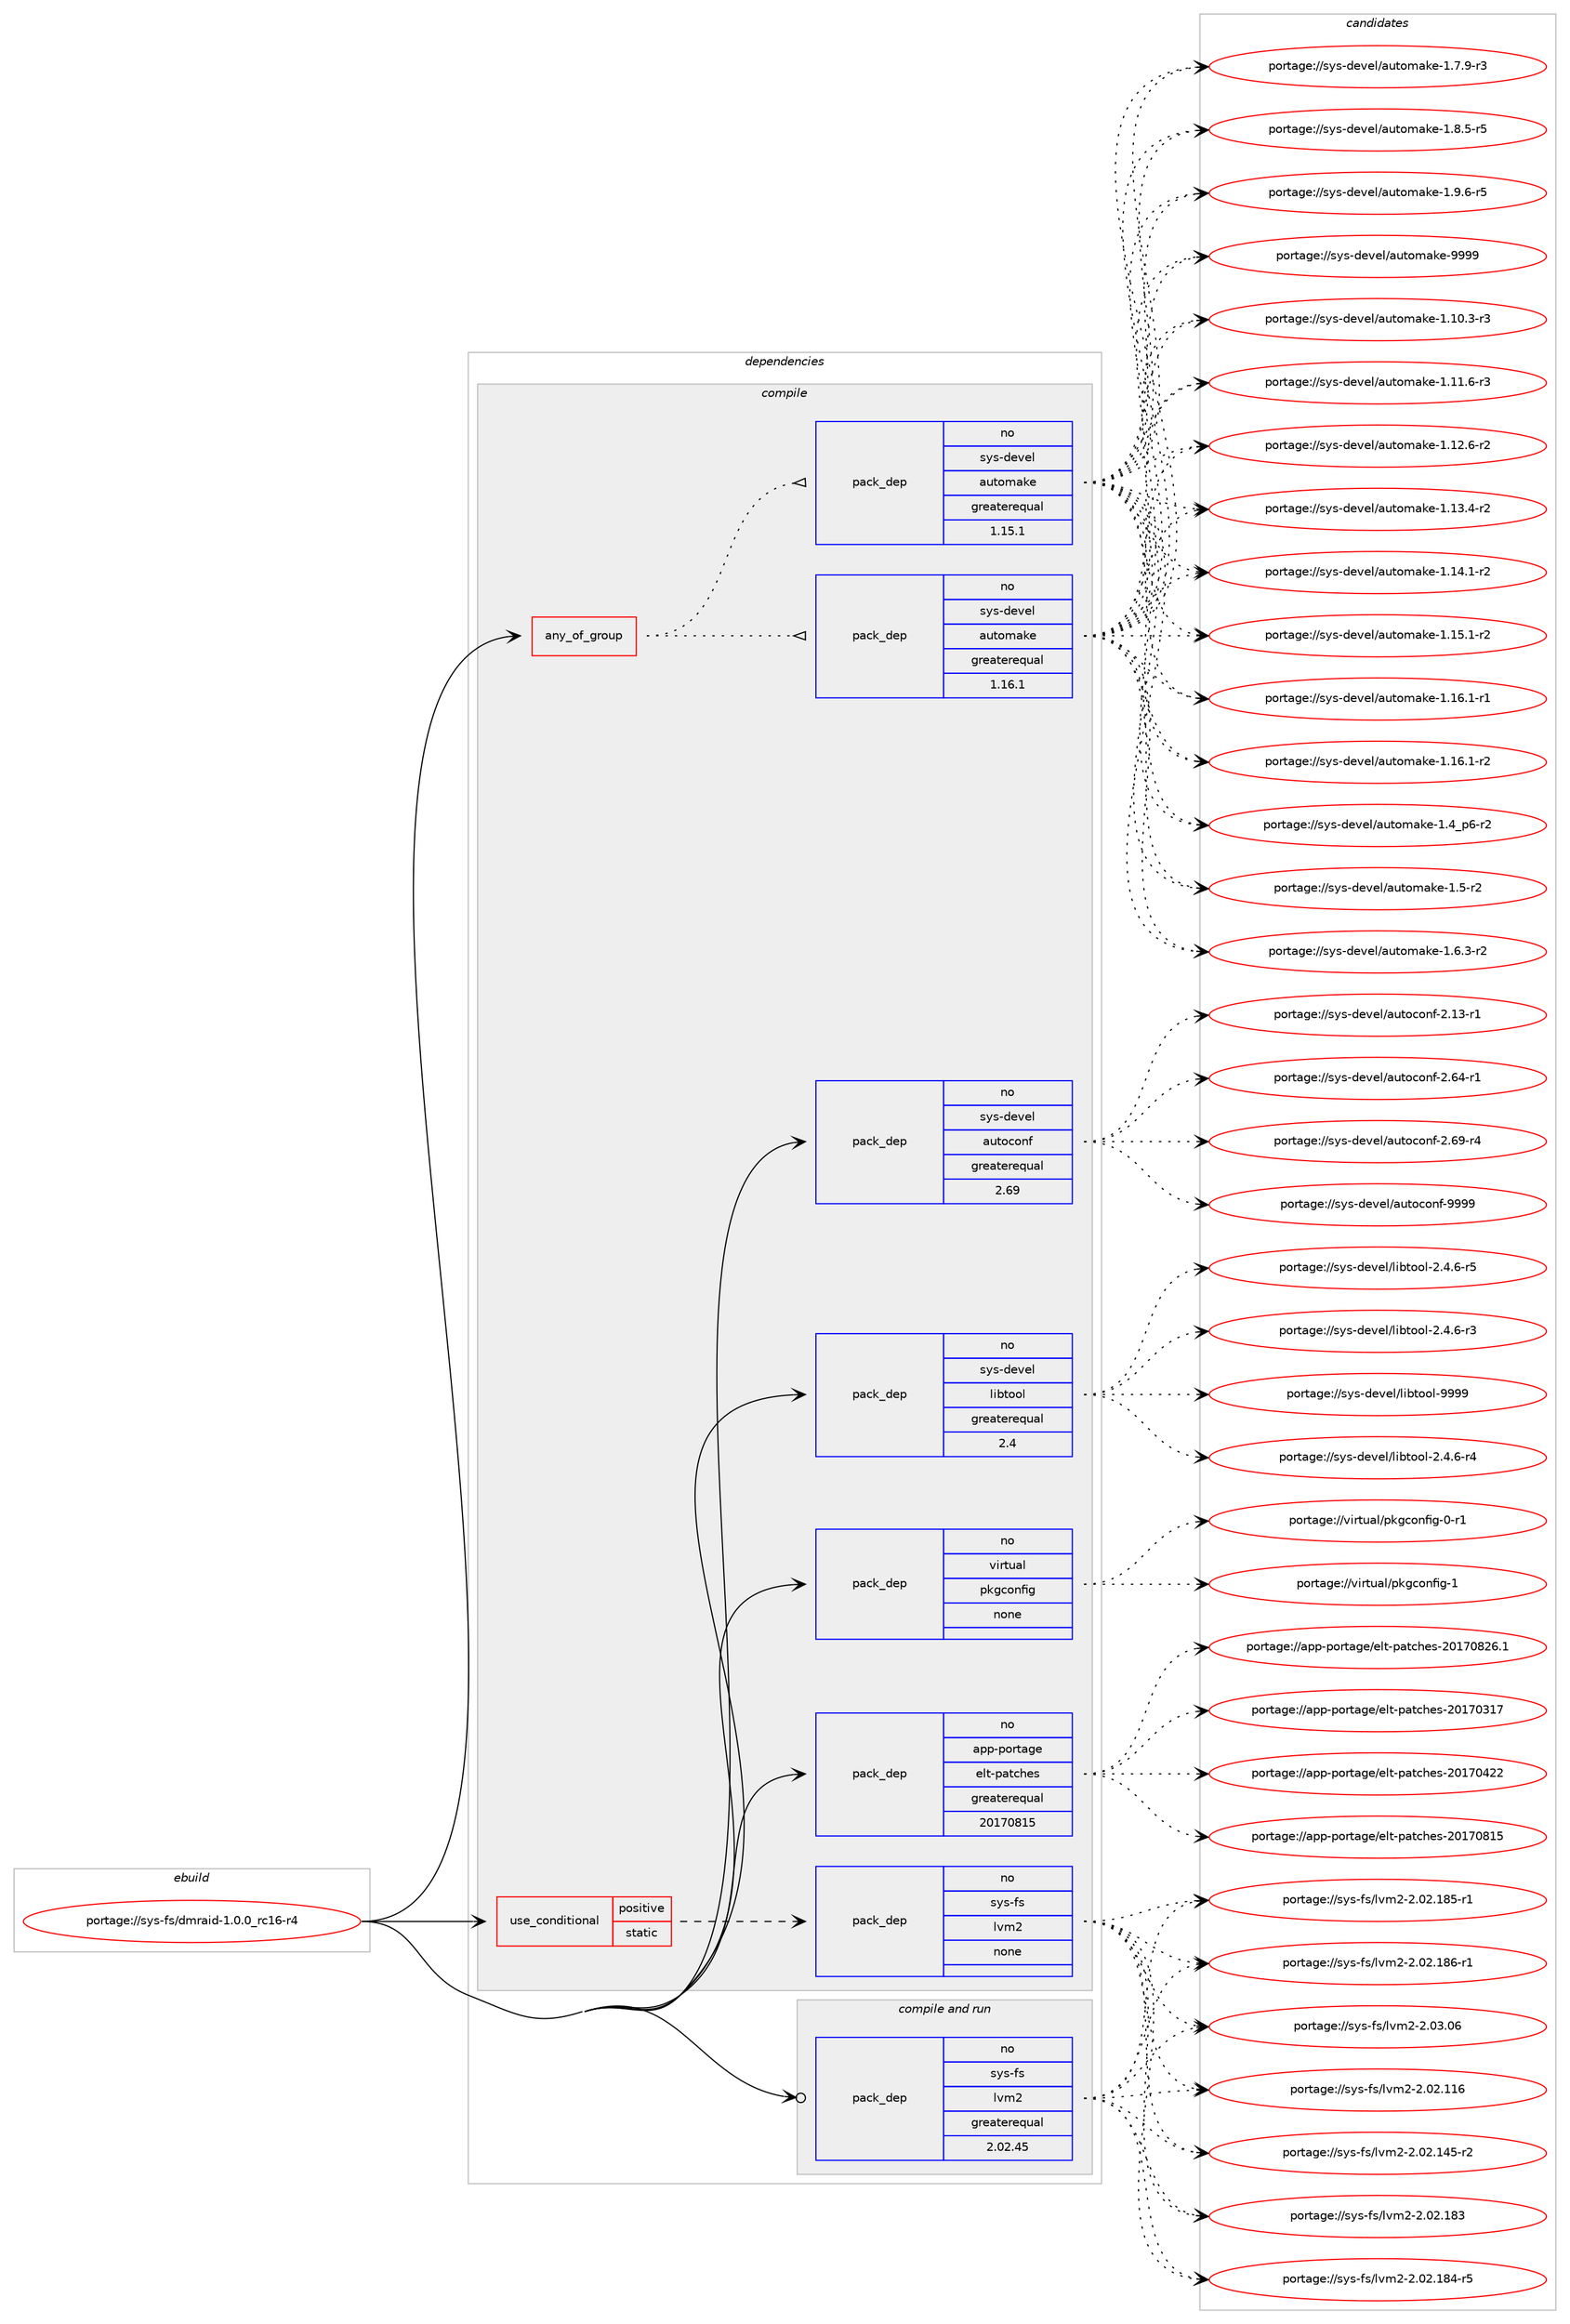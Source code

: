 digraph prolog {

# *************
# Graph options
# *************

newrank=true;
concentrate=true;
compound=true;
graph [rankdir=LR,fontname=Helvetica,fontsize=10,ranksep=1.5];#, ranksep=2.5, nodesep=0.2];
edge  [arrowhead=vee];
node  [fontname=Helvetica,fontsize=10];

# **********
# The ebuild
# **********

subgraph cluster_leftcol {
color=gray;
rank=same;
label=<<i>ebuild</i>>;
id [label="portage://sys-fs/dmraid-1.0.0_rc16-r4", color=red, width=4, href="../sys-fs/dmraid-1.0.0_rc16-r4.svg"];
}

# ****************
# The dependencies
# ****************

subgraph cluster_midcol {
color=gray;
label=<<i>dependencies</i>>;
subgraph cluster_compile {
fillcolor="#eeeeee";
style=filled;
label=<<i>compile</i>>;
subgraph any6881 {
dependency425173 [label=<<TABLE BORDER="0" CELLBORDER="1" CELLSPACING="0" CELLPADDING="4"><TR><TD CELLPADDING="10">any_of_group</TD></TR></TABLE>>, shape=none, color=red];subgraph pack315128 {
dependency425174 [label=<<TABLE BORDER="0" CELLBORDER="1" CELLSPACING="0" CELLPADDING="4" WIDTH="220"><TR><TD ROWSPAN="6" CELLPADDING="30">pack_dep</TD></TR><TR><TD WIDTH="110">no</TD></TR><TR><TD>sys-devel</TD></TR><TR><TD>automake</TD></TR><TR><TD>greaterequal</TD></TR><TR><TD>1.16.1</TD></TR></TABLE>>, shape=none, color=blue];
}
dependency425173:e -> dependency425174:w [weight=20,style="dotted",arrowhead="oinv"];
subgraph pack315129 {
dependency425175 [label=<<TABLE BORDER="0" CELLBORDER="1" CELLSPACING="0" CELLPADDING="4" WIDTH="220"><TR><TD ROWSPAN="6" CELLPADDING="30">pack_dep</TD></TR><TR><TD WIDTH="110">no</TD></TR><TR><TD>sys-devel</TD></TR><TR><TD>automake</TD></TR><TR><TD>greaterequal</TD></TR><TR><TD>1.15.1</TD></TR></TABLE>>, shape=none, color=blue];
}
dependency425173:e -> dependency425175:w [weight=20,style="dotted",arrowhead="oinv"];
}
id:e -> dependency425173:w [weight=20,style="solid",arrowhead="vee"];
subgraph cond102929 {
dependency425176 [label=<<TABLE BORDER="0" CELLBORDER="1" CELLSPACING="0" CELLPADDING="4"><TR><TD ROWSPAN="3" CELLPADDING="10">use_conditional</TD></TR><TR><TD>positive</TD></TR><TR><TD>static</TD></TR></TABLE>>, shape=none, color=red];
subgraph pack315130 {
dependency425177 [label=<<TABLE BORDER="0" CELLBORDER="1" CELLSPACING="0" CELLPADDING="4" WIDTH="220"><TR><TD ROWSPAN="6" CELLPADDING="30">pack_dep</TD></TR><TR><TD WIDTH="110">no</TD></TR><TR><TD>sys-fs</TD></TR><TR><TD>lvm2</TD></TR><TR><TD>none</TD></TR><TR><TD></TD></TR></TABLE>>, shape=none, color=blue];
}
dependency425176:e -> dependency425177:w [weight=20,style="dashed",arrowhead="vee"];
}
id:e -> dependency425176:w [weight=20,style="solid",arrowhead="vee"];
subgraph pack315131 {
dependency425178 [label=<<TABLE BORDER="0" CELLBORDER="1" CELLSPACING="0" CELLPADDING="4" WIDTH="220"><TR><TD ROWSPAN="6" CELLPADDING="30">pack_dep</TD></TR><TR><TD WIDTH="110">no</TD></TR><TR><TD>app-portage</TD></TR><TR><TD>elt-patches</TD></TR><TR><TD>greaterequal</TD></TR><TR><TD>20170815</TD></TR></TABLE>>, shape=none, color=blue];
}
id:e -> dependency425178:w [weight=20,style="solid",arrowhead="vee"];
subgraph pack315132 {
dependency425179 [label=<<TABLE BORDER="0" CELLBORDER="1" CELLSPACING="0" CELLPADDING="4" WIDTH="220"><TR><TD ROWSPAN="6" CELLPADDING="30">pack_dep</TD></TR><TR><TD WIDTH="110">no</TD></TR><TR><TD>sys-devel</TD></TR><TR><TD>autoconf</TD></TR><TR><TD>greaterequal</TD></TR><TR><TD>2.69</TD></TR></TABLE>>, shape=none, color=blue];
}
id:e -> dependency425179:w [weight=20,style="solid",arrowhead="vee"];
subgraph pack315133 {
dependency425180 [label=<<TABLE BORDER="0" CELLBORDER="1" CELLSPACING="0" CELLPADDING="4" WIDTH="220"><TR><TD ROWSPAN="6" CELLPADDING="30">pack_dep</TD></TR><TR><TD WIDTH="110">no</TD></TR><TR><TD>sys-devel</TD></TR><TR><TD>libtool</TD></TR><TR><TD>greaterequal</TD></TR><TR><TD>2.4</TD></TR></TABLE>>, shape=none, color=blue];
}
id:e -> dependency425180:w [weight=20,style="solid",arrowhead="vee"];
subgraph pack315134 {
dependency425181 [label=<<TABLE BORDER="0" CELLBORDER="1" CELLSPACING="0" CELLPADDING="4" WIDTH="220"><TR><TD ROWSPAN="6" CELLPADDING="30">pack_dep</TD></TR><TR><TD WIDTH="110">no</TD></TR><TR><TD>virtual</TD></TR><TR><TD>pkgconfig</TD></TR><TR><TD>none</TD></TR><TR><TD></TD></TR></TABLE>>, shape=none, color=blue];
}
id:e -> dependency425181:w [weight=20,style="solid",arrowhead="vee"];
}
subgraph cluster_compileandrun {
fillcolor="#eeeeee";
style=filled;
label=<<i>compile and run</i>>;
subgraph pack315135 {
dependency425182 [label=<<TABLE BORDER="0" CELLBORDER="1" CELLSPACING="0" CELLPADDING="4" WIDTH="220"><TR><TD ROWSPAN="6" CELLPADDING="30">pack_dep</TD></TR><TR><TD WIDTH="110">no</TD></TR><TR><TD>sys-fs</TD></TR><TR><TD>lvm2</TD></TR><TR><TD>greaterequal</TD></TR><TR><TD>2.02.45</TD></TR></TABLE>>, shape=none, color=blue];
}
id:e -> dependency425182:w [weight=20,style="solid",arrowhead="odotvee"];
}
subgraph cluster_run {
fillcolor="#eeeeee";
style=filled;
label=<<i>run</i>>;
}
}

# **************
# The candidates
# **************

subgraph cluster_choices {
rank=same;
color=gray;
label=<<i>candidates</i>>;

subgraph choice315128 {
color=black;
nodesep=1;
choiceportage11512111545100101118101108479711711611110997107101454946494846514511451 [label="portage://sys-devel/automake-1.10.3-r3", color=red, width=4,href="../sys-devel/automake-1.10.3-r3.svg"];
choiceportage11512111545100101118101108479711711611110997107101454946494946544511451 [label="portage://sys-devel/automake-1.11.6-r3", color=red, width=4,href="../sys-devel/automake-1.11.6-r3.svg"];
choiceportage11512111545100101118101108479711711611110997107101454946495046544511450 [label="portage://sys-devel/automake-1.12.6-r2", color=red, width=4,href="../sys-devel/automake-1.12.6-r2.svg"];
choiceportage11512111545100101118101108479711711611110997107101454946495146524511450 [label="portage://sys-devel/automake-1.13.4-r2", color=red, width=4,href="../sys-devel/automake-1.13.4-r2.svg"];
choiceportage11512111545100101118101108479711711611110997107101454946495246494511450 [label="portage://sys-devel/automake-1.14.1-r2", color=red, width=4,href="../sys-devel/automake-1.14.1-r2.svg"];
choiceportage11512111545100101118101108479711711611110997107101454946495346494511450 [label="portage://sys-devel/automake-1.15.1-r2", color=red, width=4,href="../sys-devel/automake-1.15.1-r2.svg"];
choiceportage11512111545100101118101108479711711611110997107101454946495446494511449 [label="portage://sys-devel/automake-1.16.1-r1", color=red, width=4,href="../sys-devel/automake-1.16.1-r1.svg"];
choiceportage11512111545100101118101108479711711611110997107101454946495446494511450 [label="portage://sys-devel/automake-1.16.1-r2", color=red, width=4,href="../sys-devel/automake-1.16.1-r2.svg"];
choiceportage115121115451001011181011084797117116111109971071014549465295112544511450 [label="portage://sys-devel/automake-1.4_p6-r2", color=red, width=4,href="../sys-devel/automake-1.4_p6-r2.svg"];
choiceportage11512111545100101118101108479711711611110997107101454946534511450 [label="portage://sys-devel/automake-1.5-r2", color=red, width=4,href="../sys-devel/automake-1.5-r2.svg"];
choiceportage115121115451001011181011084797117116111109971071014549465446514511450 [label="portage://sys-devel/automake-1.6.3-r2", color=red, width=4,href="../sys-devel/automake-1.6.3-r2.svg"];
choiceportage115121115451001011181011084797117116111109971071014549465546574511451 [label="portage://sys-devel/automake-1.7.9-r3", color=red, width=4,href="../sys-devel/automake-1.7.9-r3.svg"];
choiceportage115121115451001011181011084797117116111109971071014549465646534511453 [label="portage://sys-devel/automake-1.8.5-r5", color=red, width=4,href="../sys-devel/automake-1.8.5-r5.svg"];
choiceportage115121115451001011181011084797117116111109971071014549465746544511453 [label="portage://sys-devel/automake-1.9.6-r5", color=red, width=4,href="../sys-devel/automake-1.9.6-r5.svg"];
choiceportage115121115451001011181011084797117116111109971071014557575757 [label="portage://sys-devel/automake-9999", color=red, width=4,href="../sys-devel/automake-9999.svg"];
dependency425174:e -> choiceportage11512111545100101118101108479711711611110997107101454946494846514511451:w [style=dotted,weight="100"];
dependency425174:e -> choiceportage11512111545100101118101108479711711611110997107101454946494946544511451:w [style=dotted,weight="100"];
dependency425174:e -> choiceportage11512111545100101118101108479711711611110997107101454946495046544511450:w [style=dotted,weight="100"];
dependency425174:e -> choiceportage11512111545100101118101108479711711611110997107101454946495146524511450:w [style=dotted,weight="100"];
dependency425174:e -> choiceportage11512111545100101118101108479711711611110997107101454946495246494511450:w [style=dotted,weight="100"];
dependency425174:e -> choiceportage11512111545100101118101108479711711611110997107101454946495346494511450:w [style=dotted,weight="100"];
dependency425174:e -> choiceportage11512111545100101118101108479711711611110997107101454946495446494511449:w [style=dotted,weight="100"];
dependency425174:e -> choiceportage11512111545100101118101108479711711611110997107101454946495446494511450:w [style=dotted,weight="100"];
dependency425174:e -> choiceportage115121115451001011181011084797117116111109971071014549465295112544511450:w [style=dotted,weight="100"];
dependency425174:e -> choiceportage11512111545100101118101108479711711611110997107101454946534511450:w [style=dotted,weight="100"];
dependency425174:e -> choiceportage115121115451001011181011084797117116111109971071014549465446514511450:w [style=dotted,weight="100"];
dependency425174:e -> choiceportage115121115451001011181011084797117116111109971071014549465546574511451:w [style=dotted,weight="100"];
dependency425174:e -> choiceportage115121115451001011181011084797117116111109971071014549465646534511453:w [style=dotted,weight="100"];
dependency425174:e -> choiceportage115121115451001011181011084797117116111109971071014549465746544511453:w [style=dotted,weight="100"];
dependency425174:e -> choiceportage115121115451001011181011084797117116111109971071014557575757:w [style=dotted,weight="100"];
}
subgraph choice315129 {
color=black;
nodesep=1;
choiceportage11512111545100101118101108479711711611110997107101454946494846514511451 [label="portage://sys-devel/automake-1.10.3-r3", color=red, width=4,href="../sys-devel/automake-1.10.3-r3.svg"];
choiceportage11512111545100101118101108479711711611110997107101454946494946544511451 [label="portage://sys-devel/automake-1.11.6-r3", color=red, width=4,href="../sys-devel/automake-1.11.6-r3.svg"];
choiceportage11512111545100101118101108479711711611110997107101454946495046544511450 [label="portage://sys-devel/automake-1.12.6-r2", color=red, width=4,href="../sys-devel/automake-1.12.6-r2.svg"];
choiceportage11512111545100101118101108479711711611110997107101454946495146524511450 [label="portage://sys-devel/automake-1.13.4-r2", color=red, width=4,href="../sys-devel/automake-1.13.4-r2.svg"];
choiceportage11512111545100101118101108479711711611110997107101454946495246494511450 [label="portage://sys-devel/automake-1.14.1-r2", color=red, width=4,href="../sys-devel/automake-1.14.1-r2.svg"];
choiceportage11512111545100101118101108479711711611110997107101454946495346494511450 [label="portage://sys-devel/automake-1.15.1-r2", color=red, width=4,href="../sys-devel/automake-1.15.1-r2.svg"];
choiceportage11512111545100101118101108479711711611110997107101454946495446494511449 [label="portage://sys-devel/automake-1.16.1-r1", color=red, width=4,href="../sys-devel/automake-1.16.1-r1.svg"];
choiceportage11512111545100101118101108479711711611110997107101454946495446494511450 [label="portage://sys-devel/automake-1.16.1-r2", color=red, width=4,href="../sys-devel/automake-1.16.1-r2.svg"];
choiceportage115121115451001011181011084797117116111109971071014549465295112544511450 [label="portage://sys-devel/automake-1.4_p6-r2", color=red, width=4,href="../sys-devel/automake-1.4_p6-r2.svg"];
choiceportage11512111545100101118101108479711711611110997107101454946534511450 [label="portage://sys-devel/automake-1.5-r2", color=red, width=4,href="../sys-devel/automake-1.5-r2.svg"];
choiceportage115121115451001011181011084797117116111109971071014549465446514511450 [label="portage://sys-devel/automake-1.6.3-r2", color=red, width=4,href="../sys-devel/automake-1.6.3-r2.svg"];
choiceportage115121115451001011181011084797117116111109971071014549465546574511451 [label="portage://sys-devel/automake-1.7.9-r3", color=red, width=4,href="../sys-devel/automake-1.7.9-r3.svg"];
choiceportage115121115451001011181011084797117116111109971071014549465646534511453 [label="portage://sys-devel/automake-1.8.5-r5", color=red, width=4,href="../sys-devel/automake-1.8.5-r5.svg"];
choiceportage115121115451001011181011084797117116111109971071014549465746544511453 [label="portage://sys-devel/automake-1.9.6-r5", color=red, width=4,href="../sys-devel/automake-1.9.6-r5.svg"];
choiceportage115121115451001011181011084797117116111109971071014557575757 [label="portage://sys-devel/automake-9999", color=red, width=4,href="../sys-devel/automake-9999.svg"];
dependency425175:e -> choiceportage11512111545100101118101108479711711611110997107101454946494846514511451:w [style=dotted,weight="100"];
dependency425175:e -> choiceportage11512111545100101118101108479711711611110997107101454946494946544511451:w [style=dotted,weight="100"];
dependency425175:e -> choiceportage11512111545100101118101108479711711611110997107101454946495046544511450:w [style=dotted,weight="100"];
dependency425175:e -> choiceportage11512111545100101118101108479711711611110997107101454946495146524511450:w [style=dotted,weight="100"];
dependency425175:e -> choiceportage11512111545100101118101108479711711611110997107101454946495246494511450:w [style=dotted,weight="100"];
dependency425175:e -> choiceportage11512111545100101118101108479711711611110997107101454946495346494511450:w [style=dotted,weight="100"];
dependency425175:e -> choiceportage11512111545100101118101108479711711611110997107101454946495446494511449:w [style=dotted,weight="100"];
dependency425175:e -> choiceportage11512111545100101118101108479711711611110997107101454946495446494511450:w [style=dotted,weight="100"];
dependency425175:e -> choiceportage115121115451001011181011084797117116111109971071014549465295112544511450:w [style=dotted,weight="100"];
dependency425175:e -> choiceportage11512111545100101118101108479711711611110997107101454946534511450:w [style=dotted,weight="100"];
dependency425175:e -> choiceportage115121115451001011181011084797117116111109971071014549465446514511450:w [style=dotted,weight="100"];
dependency425175:e -> choiceportage115121115451001011181011084797117116111109971071014549465546574511451:w [style=dotted,weight="100"];
dependency425175:e -> choiceportage115121115451001011181011084797117116111109971071014549465646534511453:w [style=dotted,weight="100"];
dependency425175:e -> choiceportage115121115451001011181011084797117116111109971071014549465746544511453:w [style=dotted,weight="100"];
dependency425175:e -> choiceportage115121115451001011181011084797117116111109971071014557575757:w [style=dotted,weight="100"];
}
subgraph choice315130 {
color=black;
nodesep=1;
choiceportage115121115451021154710811810950455046485046494954 [label="portage://sys-fs/lvm2-2.02.116", color=red, width=4,href="../sys-fs/lvm2-2.02.116.svg"];
choiceportage1151211154510211547108118109504550464850464952534511450 [label="portage://sys-fs/lvm2-2.02.145-r2", color=red, width=4,href="../sys-fs/lvm2-2.02.145-r2.svg"];
choiceportage115121115451021154710811810950455046485046495651 [label="portage://sys-fs/lvm2-2.02.183", color=red, width=4,href="../sys-fs/lvm2-2.02.183.svg"];
choiceportage1151211154510211547108118109504550464850464956524511453 [label="portage://sys-fs/lvm2-2.02.184-r5", color=red, width=4,href="../sys-fs/lvm2-2.02.184-r5.svg"];
choiceportage1151211154510211547108118109504550464850464956534511449 [label="portage://sys-fs/lvm2-2.02.185-r1", color=red, width=4,href="../sys-fs/lvm2-2.02.185-r1.svg"];
choiceportage1151211154510211547108118109504550464850464956544511449 [label="portage://sys-fs/lvm2-2.02.186-r1", color=red, width=4,href="../sys-fs/lvm2-2.02.186-r1.svg"];
choiceportage1151211154510211547108118109504550464851464854 [label="portage://sys-fs/lvm2-2.03.06", color=red, width=4,href="../sys-fs/lvm2-2.03.06.svg"];
dependency425177:e -> choiceportage115121115451021154710811810950455046485046494954:w [style=dotted,weight="100"];
dependency425177:e -> choiceportage1151211154510211547108118109504550464850464952534511450:w [style=dotted,weight="100"];
dependency425177:e -> choiceportage115121115451021154710811810950455046485046495651:w [style=dotted,weight="100"];
dependency425177:e -> choiceportage1151211154510211547108118109504550464850464956524511453:w [style=dotted,weight="100"];
dependency425177:e -> choiceportage1151211154510211547108118109504550464850464956534511449:w [style=dotted,weight="100"];
dependency425177:e -> choiceportage1151211154510211547108118109504550464850464956544511449:w [style=dotted,weight="100"];
dependency425177:e -> choiceportage1151211154510211547108118109504550464851464854:w [style=dotted,weight="100"];
}
subgraph choice315131 {
color=black;
nodesep=1;
choiceportage97112112451121111141169710310147101108116451129711699104101115455048495548514955 [label="portage://app-portage/elt-patches-20170317", color=red, width=4,href="../app-portage/elt-patches-20170317.svg"];
choiceportage97112112451121111141169710310147101108116451129711699104101115455048495548525050 [label="portage://app-portage/elt-patches-20170422", color=red, width=4,href="../app-portage/elt-patches-20170422.svg"];
choiceportage97112112451121111141169710310147101108116451129711699104101115455048495548564953 [label="portage://app-portage/elt-patches-20170815", color=red, width=4,href="../app-portage/elt-patches-20170815.svg"];
choiceportage971121124511211111411697103101471011081164511297116991041011154550484955485650544649 [label="portage://app-portage/elt-patches-20170826.1", color=red, width=4,href="../app-portage/elt-patches-20170826.1.svg"];
dependency425178:e -> choiceportage97112112451121111141169710310147101108116451129711699104101115455048495548514955:w [style=dotted,weight="100"];
dependency425178:e -> choiceportage97112112451121111141169710310147101108116451129711699104101115455048495548525050:w [style=dotted,weight="100"];
dependency425178:e -> choiceportage97112112451121111141169710310147101108116451129711699104101115455048495548564953:w [style=dotted,weight="100"];
dependency425178:e -> choiceportage971121124511211111411697103101471011081164511297116991041011154550484955485650544649:w [style=dotted,weight="100"];
}
subgraph choice315132 {
color=black;
nodesep=1;
choiceportage1151211154510010111810110847971171161119911111010245504649514511449 [label="portage://sys-devel/autoconf-2.13-r1", color=red, width=4,href="../sys-devel/autoconf-2.13-r1.svg"];
choiceportage1151211154510010111810110847971171161119911111010245504654524511449 [label="portage://sys-devel/autoconf-2.64-r1", color=red, width=4,href="../sys-devel/autoconf-2.64-r1.svg"];
choiceportage1151211154510010111810110847971171161119911111010245504654574511452 [label="portage://sys-devel/autoconf-2.69-r4", color=red, width=4,href="../sys-devel/autoconf-2.69-r4.svg"];
choiceportage115121115451001011181011084797117116111991111101024557575757 [label="portage://sys-devel/autoconf-9999", color=red, width=4,href="../sys-devel/autoconf-9999.svg"];
dependency425179:e -> choiceportage1151211154510010111810110847971171161119911111010245504649514511449:w [style=dotted,weight="100"];
dependency425179:e -> choiceportage1151211154510010111810110847971171161119911111010245504654524511449:w [style=dotted,weight="100"];
dependency425179:e -> choiceportage1151211154510010111810110847971171161119911111010245504654574511452:w [style=dotted,weight="100"];
dependency425179:e -> choiceportage115121115451001011181011084797117116111991111101024557575757:w [style=dotted,weight="100"];
}
subgraph choice315133 {
color=black;
nodesep=1;
choiceportage1151211154510010111810110847108105981161111111084550465246544511451 [label="portage://sys-devel/libtool-2.4.6-r3", color=red, width=4,href="../sys-devel/libtool-2.4.6-r3.svg"];
choiceportage1151211154510010111810110847108105981161111111084550465246544511452 [label="portage://sys-devel/libtool-2.4.6-r4", color=red, width=4,href="../sys-devel/libtool-2.4.6-r4.svg"];
choiceportage1151211154510010111810110847108105981161111111084550465246544511453 [label="portage://sys-devel/libtool-2.4.6-r5", color=red, width=4,href="../sys-devel/libtool-2.4.6-r5.svg"];
choiceportage1151211154510010111810110847108105981161111111084557575757 [label="portage://sys-devel/libtool-9999", color=red, width=4,href="../sys-devel/libtool-9999.svg"];
dependency425180:e -> choiceportage1151211154510010111810110847108105981161111111084550465246544511451:w [style=dotted,weight="100"];
dependency425180:e -> choiceportage1151211154510010111810110847108105981161111111084550465246544511452:w [style=dotted,weight="100"];
dependency425180:e -> choiceportage1151211154510010111810110847108105981161111111084550465246544511453:w [style=dotted,weight="100"];
dependency425180:e -> choiceportage1151211154510010111810110847108105981161111111084557575757:w [style=dotted,weight="100"];
}
subgraph choice315134 {
color=black;
nodesep=1;
choiceportage11810511411611797108471121071039911111010210510345484511449 [label="portage://virtual/pkgconfig-0-r1", color=red, width=4,href="../virtual/pkgconfig-0-r1.svg"];
choiceportage1181051141161179710847112107103991111101021051034549 [label="portage://virtual/pkgconfig-1", color=red, width=4,href="../virtual/pkgconfig-1.svg"];
dependency425181:e -> choiceportage11810511411611797108471121071039911111010210510345484511449:w [style=dotted,weight="100"];
dependency425181:e -> choiceportage1181051141161179710847112107103991111101021051034549:w [style=dotted,weight="100"];
}
subgraph choice315135 {
color=black;
nodesep=1;
choiceportage115121115451021154710811810950455046485046494954 [label="portage://sys-fs/lvm2-2.02.116", color=red, width=4,href="../sys-fs/lvm2-2.02.116.svg"];
choiceportage1151211154510211547108118109504550464850464952534511450 [label="portage://sys-fs/lvm2-2.02.145-r2", color=red, width=4,href="../sys-fs/lvm2-2.02.145-r2.svg"];
choiceportage115121115451021154710811810950455046485046495651 [label="portage://sys-fs/lvm2-2.02.183", color=red, width=4,href="../sys-fs/lvm2-2.02.183.svg"];
choiceportage1151211154510211547108118109504550464850464956524511453 [label="portage://sys-fs/lvm2-2.02.184-r5", color=red, width=4,href="../sys-fs/lvm2-2.02.184-r5.svg"];
choiceportage1151211154510211547108118109504550464850464956534511449 [label="portage://sys-fs/lvm2-2.02.185-r1", color=red, width=4,href="../sys-fs/lvm2-2.02.185-r1.svg"];
choiceportage1151211154510211547108118109504550464850464956544511449 [label="portage://sys-fs/lvm2-2.02.186-r1", color=red, width=4,href="../sys-fs/lvm2-2.02.186-r1.svg"];
choiceportage1151211154510211547108118109504550464851464854 [label="portage://sys-fs/lvm2-2.03.06", color=red, width=4,href="../sys-fs/lvm2-2.03.06.svg"];
dependency425182:e -> choiceportage115121115451021154710811810950455046485046494954:w [style=dotted,weight="100"];
dependency425182:e -> choiceportage1151211154510211547108118109504550464850464952534511450:w [style=dotted,weight="100"];
dependency425182:e -> choiceportage115121115451021154710811810950455046485046495651:w [style=dotted,weight="100"];
dependency425182:e -> choiceportage1151211154510211547108118109504550464850464956524511453:w [style=dotted,weight="100"];
dependency425182:e -> choiceportage1151211154510211547108118109504550464850464956534511449:w [style=dotted,weight="100"];
dependency425182:e -> choiceportage1151211154510211547108118109504550464850464956544511449:w [style=dotted,weight="100"];
dependency425182:e -> choiceportage1151211154510211547108118109504550464851464854:w [style=dotted,weight="100"];
}
}

}
